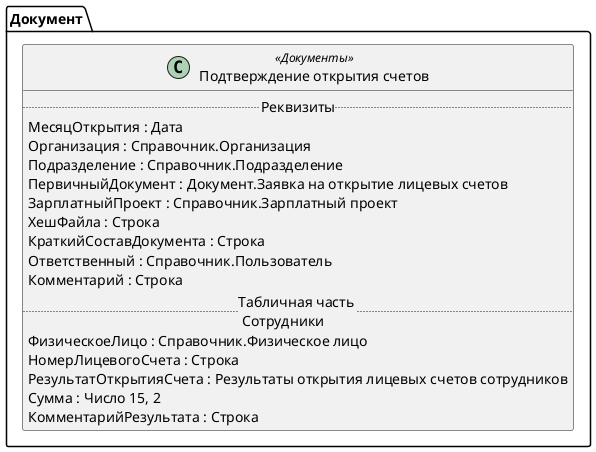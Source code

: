 ﻿@startuml ПодтверждениеОткрытияЛицевыхСчетовСотрудников
'!include templates.wsd
'..\include templates.wsd
class Документ.ПодтверждениеОткрытияЛицевыхСчетовСотрудников as "Подтверждение открытия счетов" <<Документы>>
{
..Реквизиты..
МесяцОткрытия : Дата
Организация : Справочник.Организация
Подразделение : Справочник.Подразделение
ПервичныйДокумент : Документ.Заявка на открытие лицевых счетов
ЗарплатныйПроект : Справочник.Зарплатный проект
ХешФайла : Строка
КраткийСоставДокумента : Строка
Ответственный : Справочник.Пользователь
Комментарий : Строка
..Табличная часть \n Сотрудники..
ФизическоеЛицо : Справочник.Физическое лицо
НомерЛицевогоСчета : Строка
РезультатОткрытияСчета : Результаты открытия лицевых счетов сотрудников
Сумма : Число 15, 2
КомментарийРезультата : Строка
}
@enduml
